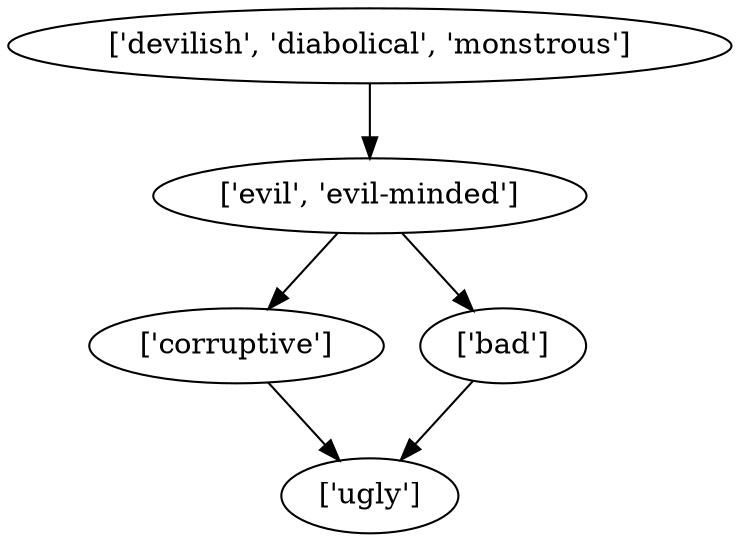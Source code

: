 strict digraph  {
	"['evil', 'evil-minded']" -> "['corruptive']";
	"['evil', 'evil-minded']" -> "['bad']";
	"['corruptive']" -> "['ugly']";
	"['bad']" -> "['ugly']";
	"['devilish', 'diabolical', 'monstrous']" -> "['evil', 'evil-minded']";
}
